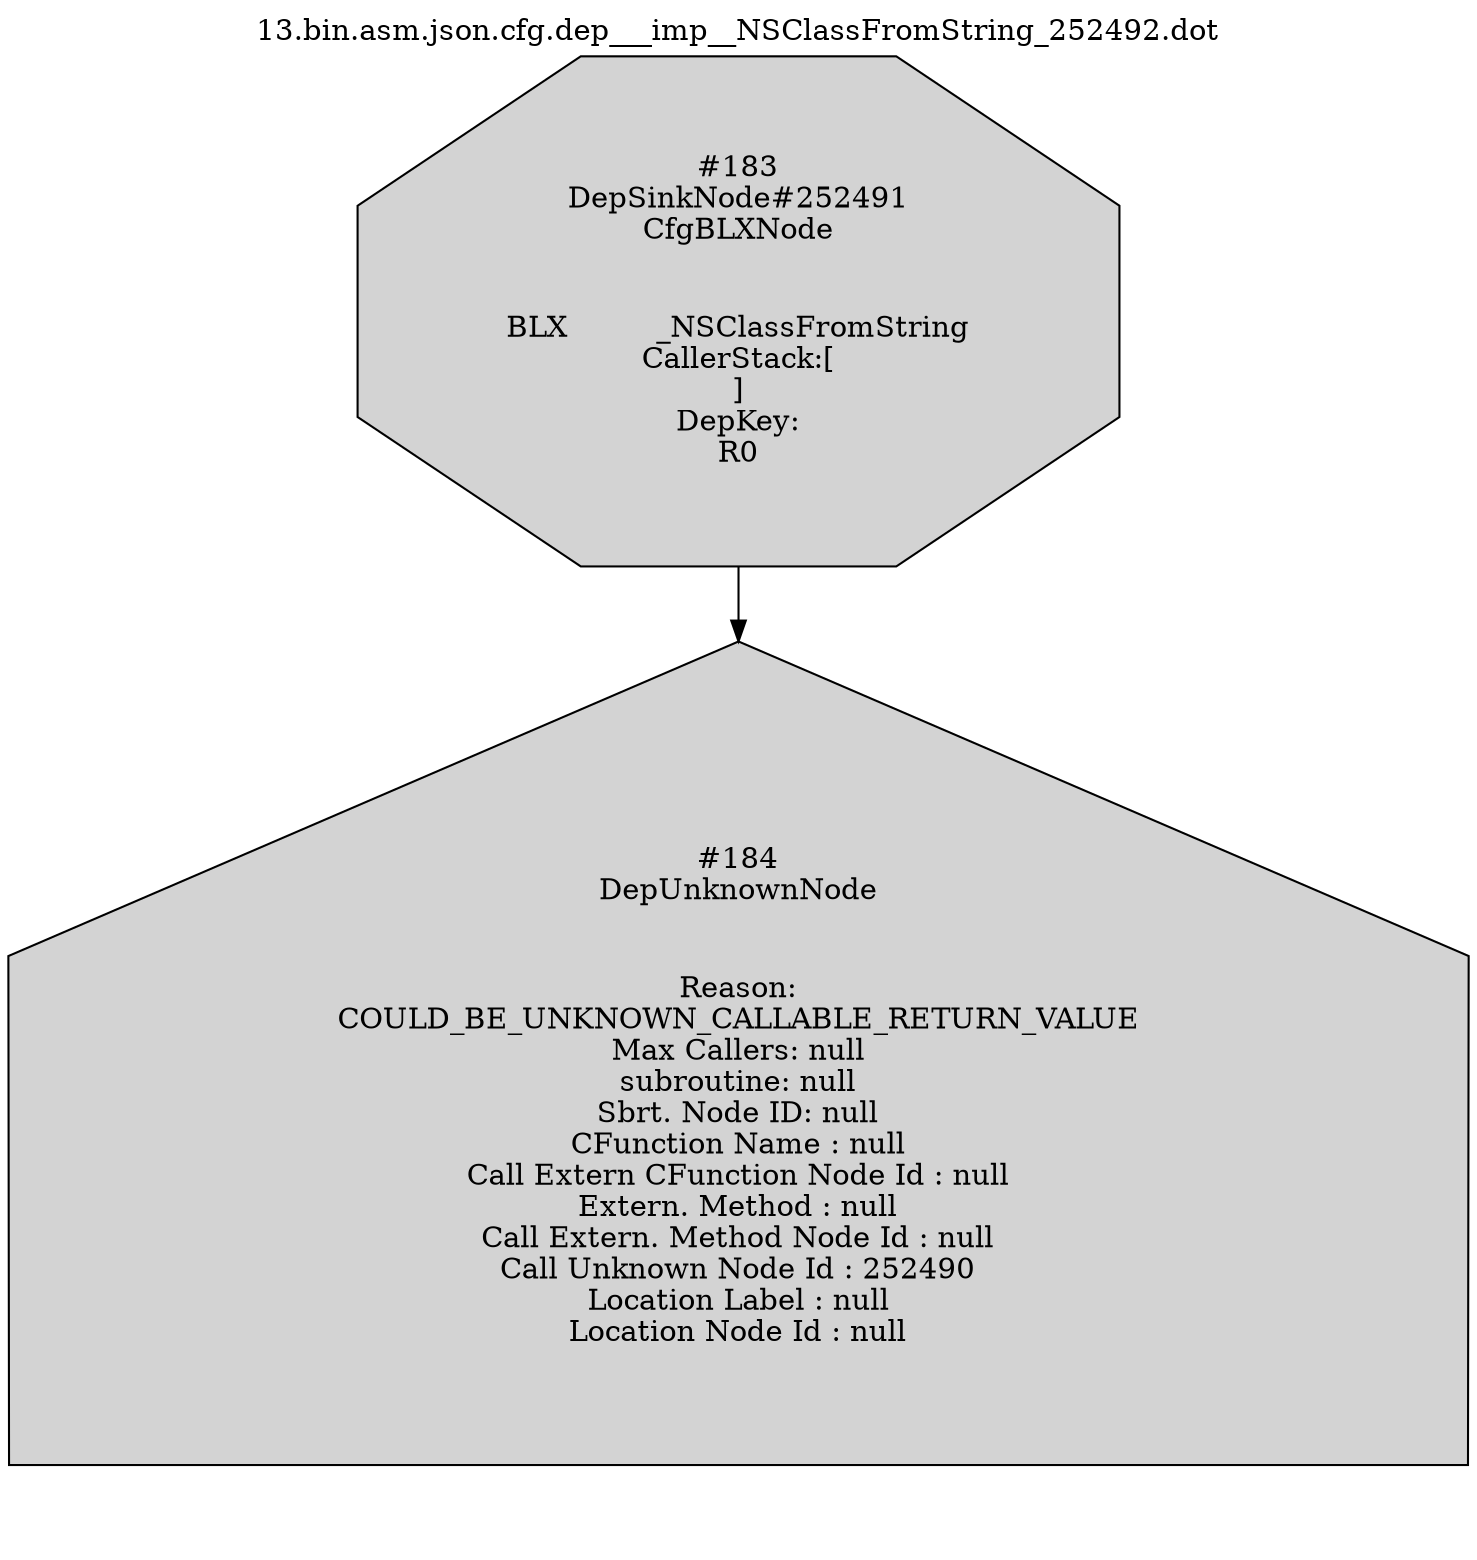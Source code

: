digraph cfg {
	label="13.bin.asm.json.cfg.dep___imp__NSClassFromString_252492.dot"
	labelloc=t
		n183 [shape=octagon, label="#183\nDepSinkNode#252491\nCfgBLXNode\n\n\nBLX		_NSClassFromString\nCallerStack:[\n]\nDepKey:\nR0",style=filled];
		n184 [shape=house, label="#184\nDepUnknownNode\n\n\nReason:\nCOULD_BE_UNKNOWN_CALLABLE_RETURN_VALUE\nMax Callers: null\nsubroutine: null\nSbrt. Node ID: null\nCFunction Name : null\nCall Extern CFunction Node Id : null\nExtern. Method : null\nCall Extern. Method Node Id : null\nCall Unknown Node Id : 252490\nLocation Label : null\nLocation Node Id : null",style=filled];
		n183 -> n184 [label=""];




}